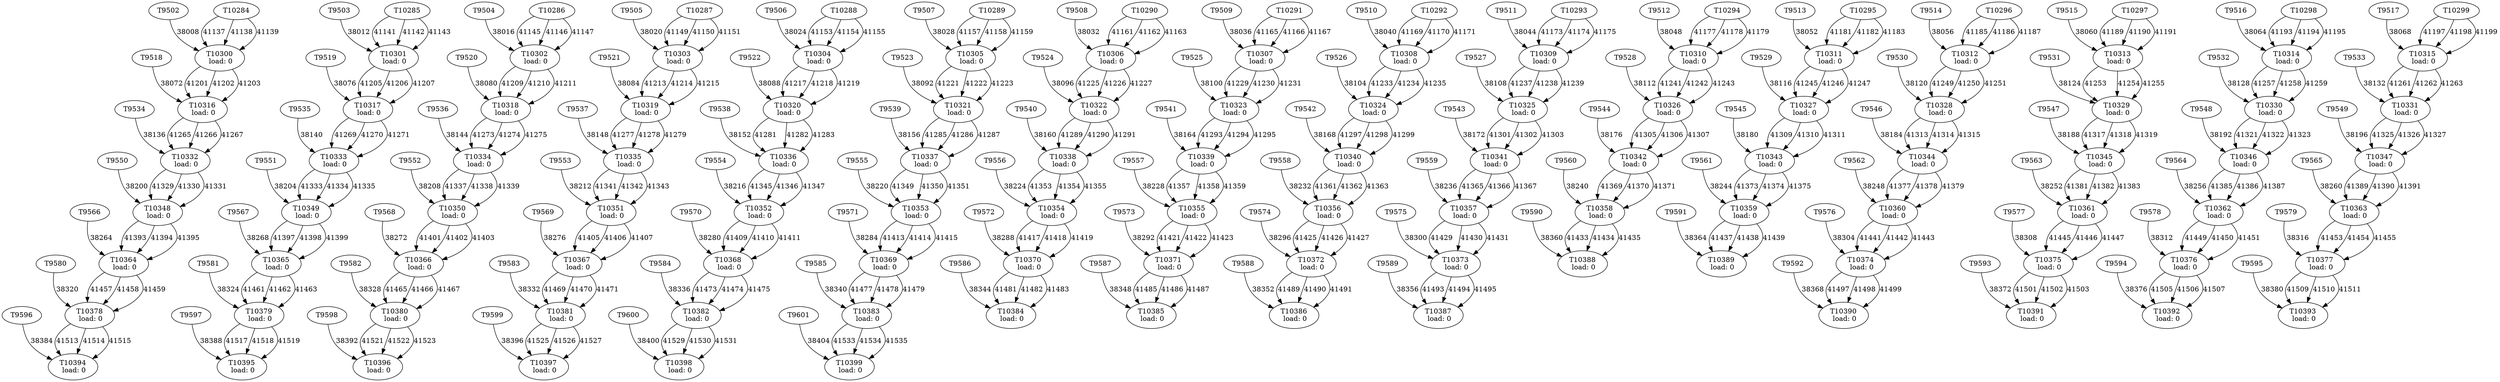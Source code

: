 digraph taskgraph {
	T10300 [label= "T10300\n load: 0"];
	T9502 -> T10300[label=38008];
	T10284 -> T10300[label=41137];
	T10284 -> T10300[label=41138];
	T10284 -> T10300[label=41139];
	T10301 [label= "T10301\n load: 0"];
	T9503 -> T10301[label=38012];
	T10285 -> T10301[label=41141];
	T10285 -> T10301[label=41142];
	T10285 -> T10301[label=41143];
	T10302 [label= "T10302\n load: 0"];
	T9504 -> T10302[label=38016];
	T10286 -> T10302[label=41145];
	T10286 -> T10302[label=41146];
	T10286 -> T10302[label=41147];
	T10303 [label= "T10303\n load: 0"];
	T9505 -> T10303[label=38020];
	T10287 -> T10303[label=41149];
	T10287 -> T10303[label=41150];
	T10287 -> T10303[label=41151];
	T10304 [label= "T10304\n load: 0"];
	T9506 -> T10304[label=38024];
	T10288 -> T10304[label=41153];
	T10288 -> T10304[label=41154];
	T10288 -> T10304[label=41155];
	T10305 [label= "T10305\n load: 0"];
	T9507 -> T10305[label=38028];
	T10289 -> T10305[label=41157];
	T10289 -> T10305[label=41158];
	T10289 -> T10305[label=41159];
	T10306 [label= "T10306\n load: 0"];
	T9508 -> T10306[label=38032];
	T10290 -> T10306[label=41161];
	T10290 -> T10306[label=41162];
	T10290 -> T10306[label=41163];
	T10307 [label= "T10307\n load: 0"];
	T9509 -> T10307[label=38036];
	T10291 -> T10307[label=41165];
	T10291 -> T10307[label=41166];
	T10291 -> T10307[label=41167];
	T10308 [label= "T10308\n load: 0"];
	T9510 -> T10308[label=38040];
	T10292 -> T10308[label=41169];
	T10292 -> T10308[label=41170];
	T10292 -> T10308[label=41171];
	T10309 [label= "T10309\n load: 0"];
	T9511 -> T10309[label=38044];
	T10293 -> T10309[label=41173];
	T10293 -> T10309[label=41174];
	T10293 -> T10309[label=41175];
	T10310 [label= "T10310\n load: 0"];
	T9512 -> T10310[label=38048];
	T10294 -> T10310[label=41177];
	T10294 -> T10310[label=41178];
	T10294 -> T10310[label=41179];
	T10311 [label= "T10311\n load: 0"];
	T9513 -> T10311[label=38052];
	T10295 -> T10311[label=41181];
	T10295 -> T10311[label=41182];
	T10295 -> T10311[label=41183];
	T10312 [label= "T10312\n load: 0"];
	T9514 -> T10312[label=38056];
	T10296 -> T10312[label=41185];
	T10296 -> T10312[label=41186];
	T10296 -> T10312[label=41187];
	T10313 [label= "T10313\n load: 0"];
	T9515 -> T10313[label=38060];
	T10297 -> T10313[label=41189];
	T10297 -> T10313[label=41190];
	T10297 -> T10313[label=41191];
	T10314 [label= "T10314\n load: 0"];
	T9516 -> T10314[label=38064];
	T10298 -> T10314[label=41193];
	T10298 -> T10314[label=41194];
	T10298 -> T10314[label=41195];
	T10315 [label= "T10315\n load: 0"];
	T9517 -> T10315[label=38068];
	T10299 -> T10315[label=41197];
	T10299 -> T10315[label=41198];
	T10299 -> T10315[label=41199];
	T10316 [label= "T10316\n load: 0"];
	T9518 -> T10316[label=38072];
	T10300 -> T10316[label=41201];
	T10300 -> T10316[label=41202];
	T10300 -> T10316[label=41203];
	T10317 [label= "T10317\n load: 0"];
	T9519 -> T10317[label=38076];
	T10301 -> T10317[label=41205];
	T10301 -> T10317[label=41206];
	T10301 -> T10317[label=41207];
	T10318 [label= "T10318\n load: 0"];
	T9520 -> T10318[label=38080];
	T10302 -> T10318[label=41209];
	T10302 -> T10318[label=41210];
	T10302 -> T10318[label=41211];
	T10319 [label= "T10319\n load: 0"];
	T9521 -> T10319[label=38084];
	T10303 -> T10319[label=41213];
	T10303 -> T10319[label=41214];
	T10303 -> T10319[label=41215];
	T10320 [label= "T10320\n load: 0"];
	T9522 -> T10320[label=38088];
	T10304 -> T10320[label=41217];
	T10304 -> T10320[label=41218];
	T10304 -> T10320[label=41219];
	T10321 [label= "T10321\n load: 0"];
	T9523 -> T10321[label=38092];
	T10305 -> T10321[label=41221];
	T10305 -> T10321[label=41222];
	T10305 -> T10321[label=41223];
	T10322 [label= "T10322\n load: 0"];
	T9524 -> T10322[label=38096];
	T10306 -> T10322[label=41225];
	T10306 -> T10322[label=41226];
	T10306 -> T10322[label=41227];
	T10323 [label= "T10323\n load: 0"];
	T9525 -> T10323[label=38100];
	T10307 -> T10323[label=41229];
	T10307 -> T10323[label=41230];
	T10307 -> T10323[label=41231];
	T10324 [label= "T10324\n load: 0"];
	T9526 -> T10324[label=38104];
	T10308 -> T10324[label=41233];
	T10308 -> T10324[label=41234];
	T10308 -> T10324[label=41235];
	T10325 [label= "T10325\n load: 0"];
	T9527 -> T10325[label=38108];
	T10309 -> T10325[label=41237];
	T10309 -> T10325[label=41238];
	T10309 -> T10325[label=41239];
	T10326 [label= "T10326\n load: 0"];
	T9528 -> T10326[label=38112];
	T10310 -> T10326[label=41241];
	T10310 -> T10326[label=41242];
	T10310 -> T10326[label=41243];
	T10327 [label= "T10327\n load: 0"];
	T9529 -> T10327[label=38116];
	T10311 -> T10327[label=41245];
	T10311 -> T10327[label=41246];
	T10311 -> T10327[label=41247];
	T10328 [label= "T10328\n load: 0"];
	T9530 -> T10328[label=38120];
	T10312 -> T10328[label=41249];
	T10312 -> T10328[label=41250];
	T10312 -> T10328[label=41251];
	T10329 [label= "T10329\n load: 0"];
	T9531 -> T10329[label=38124];
	T10313 -> T10329[label=41253];
	T10313 -> T10329[label=41254];
	T10313 -> T10329[label=41255];
	T10330 [label= "T10330\n load: 0"];
	T9532 -> T10330[label=38128];
	T10314 -> T10330[label=41257];
	T10314 -> T10330[label=41258];
	T10314 -> T10330[label=41259];
	T10331 [label= "T10331\n load: 0"];
	T9533 -> T10331[label=38132];
	T10315 -> T10331[label=41261];
	T10315 -> T10331[label=41262];
	T10315 -> T10331[label=41263];
	T10332 [label= "T10332\n load: 0"];
	T9534 -> T10332[label=38136];
	T10316 -> T10332[label=41265];
	T10316 -> T10332[label=41266];
	T10316 -> T10332[label=41267];
	T10333 [label= "T10333\n load: 0"];
	T9535 -> T10333[label=38140];
	T10317 -> T10333[label=41269];
	T10317 -> T10333[label=41270];
	T10317 -> T10333[label=41271];
	T10334 [label= "T10334\n load: 0"];
	T9536 -> T10334[label=38144];
	T10318 -> T10334[label=41273];
	T10318 -> T10334[label=41274];
	T10318 -> T10334[label=41275];
	T10335 [label= "T10335\n load: 0"];
	T9537 -> T10335[label=38148];
	T10319 -> T10335[label=41277];
	T10319 -> T10335[label=41278];
	T10319 -> T10335[label=41279];
	T10336 [label= "T10336\n load: 0"];
	T9538 -> T10336[label=38152];
	T10320 -> T10336[label=41281];
	T10320 -> T10336[label=41282];
	T10320 -> T10336[label=41283];
	T10337 [label= "T10337\n load: 0"];
	T9539 -> T10337[label=38156];
	T10321 -> T10337[label=41285];
	T10321 -> T10337[label=41286];
	T10321 -> T10337[label=41287];
	T10338 [label= "T10338\n load: 0"];
	T9540 -> T10338[label=38160];
	T10322 -> T10338[label=41289];
	T10322 -> T10338[label=41290];
	T10322 -> T10338[label=41291];
	T10339 [label= "T10339\n load: 0"];
	T9541 -> T10339[label=38164];
	T10323 -> T10339[label=41293];
	T10323 -> T10339[label=41294];
	T10323 -> T10339[label=41295];
	T10340 [label= "T10340\n load: 0"];
	T9542 -> T10340[label=38168];
	T10324 -> T10340[label=41297];
	T10324 -> T10340[label=41298];
	T10324 -> T10340[label=41299];
	T10341 [label= "T10341\n load: 0"];
	T9543 -> T10341[label=38172];
	T10325 -> T10341[label=41301];
	T10325 -> T10341[label=41302];
	T10325 -> T10341[label=41303];
	T10342 [label= "T10342\n load: 0"];
	T9544 -> T10342[label=38176];
	T10326 -> T10342[label=41305];
	T10326 -> T10342[label=41306];
	T10326 -> T10342[label=41307];
	T10343 [label= "T10343\n load: 0"];
	T9545 -> T10343[label=38180];
	T10327 -> T10343[label=41309];
	T10327 -> T10343[label=41310];
	T10327 -> T10343[label=41311];
	T10344 [label= "T10344\n load: 0"];
	T9546 -> T10344[label=38184];
	T10328 -> T10344[label=41313];
	T10328 -> T10344[label=41314];
	T10328 -> T10344[label=41315];
	T10345 [label= "T10345\n load: 0"];
	T9547 -> T10345[label=38188];
	T10329 -> T10345[label=41317];
	T10329 -> T10345[label=41318];
	T10329 -> T10345[label=41319];
	T10346 [label= "T10346\n load: 0"];
	T9548 -> T10346[label=38192];
	T10330 -> T10346[label=41321];
	T10330 -> T10346[label=41322];
	T10330 -> T10346[label=41323];
	T10347 [label= "T10347\n load: 0"];
	T9549 -> T10347[label=38196];
	T10331 -> T10347[label=41325];
	T10331 -> T10347[label=41326];
	T10331 -> T10347[label=41327];
	T10348 [label= "T10348\n load: 0"];
	T9550 -> T10348[label=38200];
	T10332 -> T10348[label=41329];
	T10332 -> T10348[label=41330];
	T10332 -> T10348[label=41331];
	T10349 [label= "T10349\n load: 0"];
	T9551 -> T10349[label=38204];
	T10333 -> T10349[label=41333];
	T10333 -> T10349[label=41334];
	T10333 -> T10349[label=41335];
	T10350 [label= "T10350\n load: 0"];
	T9552 -> T10350[label=38208];
	T10334 -> T10350[label=41337];
	T10334 -> T10350[label=41338];
	T10334 -> T10350[label=41339];
	T10351 [label= "T10351\n load: 0"];
	T9553 -> T10351[label=38212];
	T10335 -> T10351[label=41341];
	T10335 -> T10351[label=41342];
	T10335 -> T10351[label=41343];
	T10352 [label= "T10352\n load: 0"];
	T9554 -> T10352[label=38216];
	T10336 -> T10352[label=41345];
	T10336 -> T10352[label=41346];
	T10336 -> T10352[label=41347];
	T10353 [label= "T10353\n load: 0"];
	T9555 -> T10353[label=38220];
	T10337 -> T10353[label=41349];
	T10337 -> T10353[label=41350];
	T10337 -> T10353[label=41351];
	T10354 [label= "T10354\n load: 0"];
	T9556 -> T10354[label=38224];
	T10338 -> T10354[label=41353];
	T10338 -> T10354[label=41354];
	T10338 -> T10354[label=41355];
	T10355 [label= "T10355\n load: 0"];
	T9557 -> T10355[label=38228];
	T10339 -> T10355[label=41357];
	T10339 -> T10355[label=41358];
	T10339 -> T10355[label=41359];
	T10356 [label= "T10356\n load: 0"];
	T9558 -> T10356[label=38232];
	T10340 -> T10356[label=41361];
	T10340 -> T10356[label=41362];
	T10340 -> T10356[label=41363];
	T10357 [label= "T10357\n load: 0"];
	T9559 -> T10357[label=38236];
	T10341 -> T10357[label=41365];
	T10341 -> T10357[label=41366];
	T10341 -> T10357[label=41367];
	T10358 [label= "T10358\n load: 0"];
	T9560 -> T10358[label=38240];
	T10342 -> T10358[label=41369];
	T10342 -> T10358[label=41370];
	T10342 -> T10358[label=41371];
	T10359 [label= "T10359\n load: 0"];
	T9561 -> T10359[label=38244];
	T10343 -> T10359[label=41373];
	T10343 -> T10359[label=41374];
	T10343 -> T10359[label=41375];
	T10360 [label= "T10360\n load: 0"];
	T9562 -> T10360[label=38248];
	T10344 -> T10360[label=41377];
	T10344 -> T10360[label=41378];
	T10344 -> T10360[label=41379];
	T10361 [label= "T10361\n load: 0"];
	T9563 -> T10361[label=38252];
	T10345 -> T10361[label=41381];
	T10345 -> T10361[label=41382];
	T10345 -> T10361[label=41383];
	T10362 [label= "T10362\n load: 0"];
	T9564 -> T10362[label=38256];
	T10346 -> T10362[label=41385];
	T10346 -> T10362[label=41386];
	T10346 -> T10362[label=41387];
	T10363 [label= "T10363\n load: 0"];
	T9565 -> T10363[label=38260];
	T10347 -> T10363[label=41389];
	T10347 -> T10363[label=41390];
	T10347 -> T10363[label=41391];
	T10364 [label= "T10364\n load: 0"];
	T9566 -> T10364[label=38264];
	T10348 -> T10364[label=41393];
	T10348 -> T10364[label=41394];
	T10348 -> T10364[label=41395];
	T10365 [label= "T10365\n load: 0"];
	T9567 -> T10365[label=38268];
	T10349 -> T10365[label=41397];
	T10349 -> T10365[label=41398];
	T10349 -> T10365[label=41399];
	T10366 [label= "T10366\n load: 0"];
	T9568 -> T10366[label=38272];
	T10350 -> T10366[label=41401];
	T10350 -> T10366[label=41402];
	T10350 -> T10366[label=41403];
	T10367 [label= "T10367\n load: 0"];
	T9569 -> T10367[label=38276];
	T10351 -> T10367[label=41405];
	T10351 -> T10367[label=41406];
	T10351 -> T10367[label=41407];
	T10368 [label= "T10368\n load: 0"];
	T9570 -> T10368[label=38280];
	T10352 -> T10368[label=41409];
	T10352 -> T10368[label=41410];
	T10352 -> T10368[label=41411];
	T10369 [label= "T10369\n load: 0"];
	T9571 -> T10369[label=38284];
	T10353 -> T10369[label=41413];
	T10353 -> T10369[label=41414];
	T10353 -> T10369[label=41415];
	T10370 [label= "T10370\n load: 0"];
	T9572 -> T10370[label=38288];
	T10354 -> T10370[label=41417];
	T10354 -> T10370[label=41418];
	T10354 -> T10370[label=41419];
	T10371 [label= "T10371\n load: 0"];
	T9573 -> T10371[label=38292];
	T10355 -> T10371[label=41421];
	T10355 -> T10371[label=41422];
	T10355 -> T10371[label=41423];
	T10372 [label= "T10372\n load: 0"];
	T9574 -> T10372[label=38296];
	T10356 -> T10372[label=41425];
	T10356 -> T10372[label=41426];
	T10356 -> T10372[label=41427];
	T10373 [label= "T10373\n load: 0"];
	T9575 -> T10373[label=38300];
	T10357 -> T10373[label=41429];
	T10357 -> T10373[label=41430];
	T10357 -> T10373[label=41431];
	T10374 [label= "T10374\n load: 0"];
	T9576 -> T10374[label=38304];
	T10360 -> T10374[label=41441];
	T10360 -> T10374[label=41442];
	T10360 -> T10374[label=41443];
	T10375 [label= "T10375\n load: 0"];
	T9577 -> T10375[label=38308];
	T10361 -> T10375[label=41445];
	T10361 -> T10375[label=41446];
	T10361 -> T10375[label=41447];
	T10376 [label= "T10376\n load: 0"];
	T9578 -> T10376[label=38312];
	T10362 -> T10376[label=41449];
	T10362 -> T10376[label=41450];
	T10362 -> T10376[label=41451];
	T10377 [label= "T10377\n load: 0"];
	T9579 -> T10377[label=38316];
	T10363 -> T10377[label=41453];
	T10363 -> T10377[label=41454];
	T10363 -> T10377[label=41455];
	T10378 [label= "T10378\n load: 0"];
	T9580 -> T10378[label=38320];
	T10364 -> T10378[label=41457];
	T10364 -> T10378[label=41458];
	T10364 -> T10378[label=41459];
	T10379 [label= "T10379\n load: 0"];
	T9581 -> T10379[label=38324];
	T10365 -> T10379[label=41461];
	T10365 -> T10379[label=41462];
	T10365 -> T10379[label=41463];
	T10380 [label= "T10380\n load: 0"];
	T9582 -> T10380[label=38328];
	T10366 -> T10380[label=41465];
	T10366 -> T10380[label=41466];
	T10366 -> T10380[label=41467];
	T10381 [label= "T10381\n load: 0"];
	T9583 -> T10381[label=38332];
	T10367 -> T10381[label=41469];
	T10367 -> T10381[label=41470];
	T10367 -> T10381[label=41471];
	T10382 [label= "T10382\n load: 0"];
	T9584 -> T10382[label=38336];
	T10368 -> T10382[label=41473];
	T10368 -> T10382[label=41474];
	T10368 -> T10382[label=41475];
	T10383 [label= "T10383\n load: 0"];
	T9585 -> T10383[label=38340];
	T10369 -> T10383[label=41477];
	T10369 -> T10383[label=41478];
	T10369 -> T10383[label=41479];
	T10384 [label= "T10384\n load: 0"];
	T9586 -> T10384[label=38344];
	T10370 -> T10384[label=41481];
	T10370 -> T10384[label=41482];
	T10370 -> T10384[label=41483];
	T10385 [label= "T10385\n load: 0"];
	T9587 -> T10385[label=38348];
	T10371 -> T10385[label=41485];
	T10371 -> T10385[label=41486];
	T10371 -> T10385[label=41487];
	T10386 [label= "T10386\n load: 0"];
	T9588 -> T10386[label=38352];
	T10372 -> T10386[label=41489];
	T10372 -> T10386[label=41490];
	T10372 -> T10386[label=41491];
	T10387 [label= "T10387\n load: 0"];
	T9589 -> T10387[label=38356];
	T10373 -> T10387[label=41493];
	T10373 -> T10387[label=41494];
	T10373 -> T10387[label=41495];
	T10388 [label= "T10388\n load: 0"];
	T9590 -> T10388[label=38360];
	T10358 -> T10388[label=41433];
	T10358 -> T10388[label=41434];
	T10358 -> T10388[label=41435];
	T10389 [label= "T10389\n load: 0"];
	T9591 -> T10389[label=38364];
	T10359 -> T10389[label=41437];
	T10359 -> T10389[label=41438];
	T10359 -> T10389[label=41439];
	T10390 [label= "T10390\n load: 0"];
	T9592 -> T10390[label=38368];
	T10374 -> T10390[label=41497];
	T10374 -> T10390[label=41498];
	T10374 -> T10390[label=41499];
	T10391 [label= "T10391\n load: 0"];
	T9593 -> T10391[label=38372];
	T10375 -> T10391[label=41501];
	T10375 -> T10391[label=41502];
	T10375 -> T10391[label=41503];
	T10392 [label= "T10392\n load: 0"];
	T9594 -> T10392[label=38376];
	T10376 -> T10392[label=41505];
	T10376 -> T10392[label=41506];
	T10376 -> T10392[label=41507];
	T10393 [label= "T10393\n load: 0"];
	T9595 -> T10393[label=38380];
	T10377 -> T10393[label=41509];
	T10377 -> T10393[label=41510];
	T10377 -> T10393[label=41511];
	T10394 [label= "T10394\n load: 0"];
	T9596 -> T10394[label=38384];
	T10378 -> T10394[label=41513];
	T10378 -> T10394[label=41514];
	T10378 -> T10394[label=41515];
	T10395 [label= "T10395\n load: 0"];
	T9597 -> T10395[label=38388];
	T10379 -> T10395[label=41517];
	T10379 -> T10395[label=41518];
	T10379 -> T10395[label=41519];
	T10396 [label= "T10396\n load: 0"];
	T9598 -> T10396[label=38392];
	T10380 -> T10396[label=41521];
	T10380 -> T10396[label=41522];
	T10380 -> T10396[label=41523];
	T10397 [label= "T10397\n load: 0"];
	T9599 -> T10397[label=38396];
	T10381 -> T10397[label=41525];
	T10381 -> T10397[label=41526];
	T10381 -> T10397[label=41527];
	T10398 [label= "T10398\n load: 0"];
	T9600 -> T10398[label=38400];
	T10382 -> T10398[label=41529];
	T10382 -> T10398[label=41530];
	T10382 -> T10398[label=41531];
	T10399 [label= "T10399\n load: 0"];
	T9601 -> T10399[label=38404];
	T10383 -> T10399[label=41533];
	T10383 -> T10399[label=41534];
	T10383 -> T10399[label=41535];
}